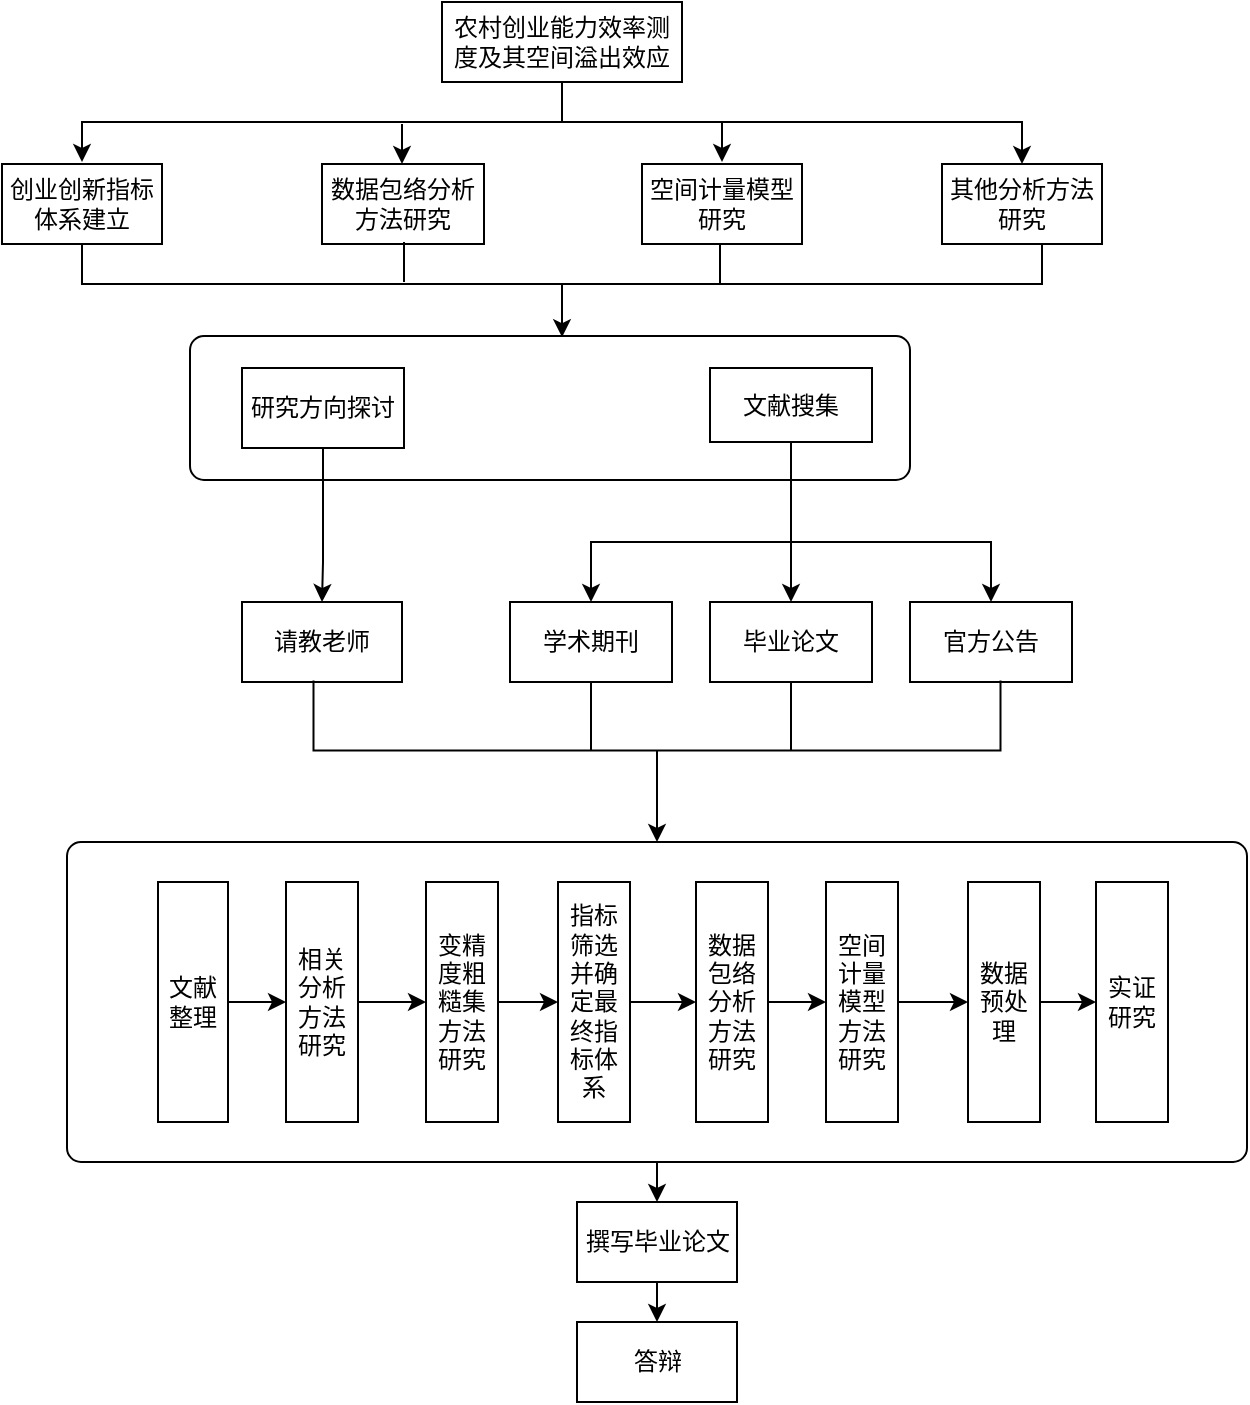 <mxfile version="16.1.0" type="github">
  <diagram name="Page-1" id="74e2e168-ea6b-b213-b513-2b3c1d86103e">
    <mxGraphModel dx="1863" dy="646" grid="0" gridSize="10" guides="1" tooltips="1" connect="1" arrows="1" fold="1" page="1" pageScale="1" pageWidth="1100" pageHeight="850" background="none" math="0" shadow="0">
      <root>
        <mxCell id="0" />
        <mxCell id="1" parent="0" />
        <mxCell id="Xg5g_UOtjmEHlMKweFGT-1" value="&lt;font style=&quot;vertical-align: inherit&quot;&gt;&lt;font style=&quot;vertical-align: inherit&quot;&gt;农村创业能力效率测度及其空间溢出效应&lt;/font&gt;&lt;/font&gt;" style="rounded=0;whiteSpace=wrap;html=1;" vertex="1" parent="1">
          <mxGeometry x="420" y="40" width="120" height="40" as="geometry" />
        </mxCell>
        <mxCell id="Xg5g_UOtjmEHlMKweFGT-3" value="" style="edgeStyle=elbowEdgeStyle;elbow=vertical;endArrow=classic;html=1;rounded=0;exitX=0.5;exitY=1;exitDx=0;exitDy=0;entryX=0.5;entryY=0;entryDx=0;entryDy=0;" edge="1" parent="1" source="Xg5g_UOtjmEHlMKweFGT-1" target="Xg5g_UOtjmEHlMKweFGT-5">
          <mxGeometry width="50" height="50" relative="1" as="geometry">
            <mxPoint x="560" y="230" as="sourcePoint" />
            <mxPoint x="720" y="110" as="targetPoint" />
            <Array as="points">
              <mxPoint x="710" y="100" />
              <mxPoint x="580" y="100" />
            </Array>
          </mxGeometry>
        </mxCell>
        <mxCell id="Xg5g_UOtjmEHlMKweFGT-4" value="" style="edgeStyle=elbowEdgeStyle;elbow=vertical;endArrow=classic;html=1;rounded=0;exitX=0.5;exitY=1;exitDx=0;exitDy=0;" edge="1" parent="1" source="Xg5g_UOtjmEHlMKweFGT-1">
          <mxGeometry width="50" height="50" relative="1" as="geometry">
            <mxPoint x="560" y="230" as="sourcePoint" />
            <mxPoint x="240" y="120" as="targetPoint" />
            <Array as="points">
              <mxPoint x="250" y="100" />
              <mxPoint x="380" y="100" />
              <mxPoint x="570" y="100" />
            </Array>
          </mxGeometry>
        </mxCell>
        <mxCell id="Xg5g_UOtjmEHlMKweFGT-5" value="&lt;font style=&quot;vertical-align: inherit&quot;&gt;&lt;font style=&quot;vertical-align: inherit&quot;&gt;其他分析方法研究&lt;/font&gt;&lt;/font&gt;" style="rounded=0;whiteSpace=wrap;html=1;" vertex="1" parent="1">
          <mxGeometry x="670" y="121" width="80" height="40" as="geometry" />
        </mxCell>
        <mxCell id="Xg5g_UOtjmEHlMKweFGT-6" value="&lt;font style=&quot;vertical-align: inherit&quot;&gt;&lt;font style=&quot;vertical-align: inherit&quot;&gt;创业创新指标体系建立&lt;/font&gt;&lt;/font&gt;" style="rounded=0;whiteSpace=wrap;html=1;" vertex="1" parent="1">
          <mxGeometry x="200" y="121" width="80" height="40" as="geometry" />
        </mxCell>
        <mxCell id="Xg5g_UOtjmEHlMKweFGT-7" value="" style="endArrow=classic;html=1;rounded=0;" edge="1" parent="1">
          <mxGeometry width="50" height="50" relative="1" as="geometry">
            <mxPoint x="400" y="101" as="sourcePoint" />
            <mxPoint x="400" y="121" as="targetPoint" />
            <Array as="points">
              <mxPoint x="400" y="111" />
            </Array>
          </mxGeometry>
        </mxCell>
        <mxCell id="Xg5g_UOtjmEHlMKweFGT-8" value="" style="endArrow=classic;html=1;rounded=0;" edge="1" parent="1">
          <mxGeometry width="50" height="50" relative="1" as="geometry">
            <mxPoint x="560" y="100" as="sourcePoint" />
            <mxPoint x="560" y="120" as="targetPoint" />
            <Array as="points">
              <mxPoint x="560" y="110" />
            </Array>
          </mxGeometry>
        </mxCell>
        <mxCell id="Xg5g_UOtjmEHlMKweFGT-9" value="数据包络分析方法研究" style="rounded=0;whiteSpace=wrap;html=1;" vertex="1" parent="1">
          <mxGeometry x="360" y="121" width="81" height="40" as="geometry" />
        </mxCell>
        <mxCell id="Xg5g_UOtjmEHlMKweFGT-10" value="&lt;font style=&quot;vertical-align: inherit&quot;&gt;&lt;font style=&quot;vertical-align: inherit&quot;&gt;空间计量模型研究&lt;/font&gt;&lt;/font&gt;" style="rounded=0;whiteSpace=wrap;html=1;" vertex="1" parent="1">
          <mxGeometry x="520" y="121" width="80" height="40" as="geometry" />
        </mxCell>
        <mxCell id="Xg5g_UOtjmEHlMKweFGT-15" style="edgeStyle=orthogonalEdgeStyle;rounded=0;orthogonalLoop=1;jettySize=auto;html=1;exitX=0.5;exitY=1;exitDx=0;exitDy=0;" edge="1" parent="1" source="Xg5g_UOtjmEHlMKweFGT-12">
          <mxGeometry relative="1" as="geometry">
            <mxPoint x="480" y="207.571" as="targetPoint" />
          </mxGeometry>
        </mxCell>
        <mxCell id="Xg5g_UOtjmEHlMKweFGT-12" value="" style="shape=partialRectangle;whiteSpace=wrap;html=1;bottom=1;right=1;left=1;top=0;fillColor=none;routingCenterX=-0.5;strokeWidth=1;" vertex="1" parent="1">
          <mxGeometry x="240" y="161" width="480" height="20" as="geometry" />
        </mxCell>
        <mxCell id="Xg5g_UOtjmEHlMKweFGT-13" value="" style="line;strokeWidth=1;html=1;rotation=-90;" vertex="1" parent="1">
          <mxGeometry x="391" y="165" width="20" height="10" as="geometry" />
        </mxCell>
        <mxCell id="Xg5g_UOtjmEHlMKweFGT-14" value="" style="line;strokeWidth=1;html=1;rotation=-90;" vertex="1" parent="1">
          <mxGeometry x="549" y="166" width="20" height="10" as="geometry" />
        </mxCell>
        <mxCell id="Xg5g_UOtjmEHlMKweFGT-27" style="edgeStyle=orthogonalEdgeStyle;rounded=0;orthogonalLoop=1;jettySize=auto;html=1;exitX=0.5;exitY=1;exitDx=0;exitDy=0;entryX=0.5;entryY=0;entryDx=0;entryDy=0;" edge="1" parent="1" source="Xg5g_UOtjmEHlMKweFGT-16" target="Xg5g_UOtjmEHlMKweFGT-32">
          <mxGeometry relative="1" as="geometry">
            <mxPoint x="430" y="340" as="targetPoint" />
            <Array as="points">
              <mxPoint x="360" y="320" />
              <mxPoint x="360" y="320" />
            </Array>
          </mxGeometry>
        </mxCell>
        <mxCell id="Xg5g_UOtjmEHlMKweFGT-16" value="研究方向探讨" style="rounded=0;whiteSpace=wrap;html=1;" vertex="1" parent="1">
          <mxGeometry x="320" y="223" width="81" height="40" as="geometry" />
        </mxCell>
        <mxCell id="Xg5g_UOtjmEHlMKweFGT-28" style="edgeStyle=orthogonalEdgeStyle;rounded=0;orthogonalLoop=1;jettySize=auto;html=1;exitX=0.5;exitY=1;exitDx=0;exitDy=0;entryX=0.5;entryY=0;entryDx=0;entryDy=0;" edge="1" parent="1" source="Xg5g_UOtjmEHlMKweFGT-17" target="Xg5g_UOtjmEHlMKweFGT-30">
          <mxGeometry relative="1" as="geometry">
            <mxPoint x="478" y="340" as="targetPoint" />
            <Array as="points">
              <mxPoint x="594" y="310" />
              <mxPoint x="495" y="310" />
            </Array>
          </mxGeometry>
        </mxCell>
        <mxCell id="Xg5g_UOtjmEHlMKweFGT-29" style="edgeStyle=orthogonalEdgeStyle;rounded=0;orthogonalLoop=1;jettySize=auto;html=1;exitX=0.5;exitY=1;exitDx=0;exitDy=0;entryX=0.5;entryY=0;entryDx=0;entryDy=0;" edge="1" parent="1" source="Xg5g_UOtjmEHlMKweFGT-17" target="Xg5g_UOtjmEHlMKweFGT-31">
          <mxGeometry relative="1" as="geometry">
            <mxPoint x="614" y="340" as="targetPoint" />
            <Array as="points">
              <mxPoint x="595" y="290" />
              <mxPoint x="595" y="290" />
            </Array>
          </mxGeometry>
        </mxCell>
        <mxCell id="Xg5g_UOtjmEHlMKweFGT-36" style="edgeStyle=orthogonalEdgeStyle;rounded=0;orthogonalLoop=1;jettySize=auto;html=1;exitX=0.5;exitY=1;exitDx=0;exitDy=0;entryX=0.5;entryY=0;entryDx=0;entryDy=0;" edge="1" parent="1" source="Xg5g_UOtjmEHlMKweFGT-17" target="Xg5g_UOtjmEHlMKweFGT-37">
          <mxGeometry relative="1" as="geometry">
            <mxPoint x="704" y="350" as="targetPoint" />
            <Array as="points">
              <mxPoint x="594" y="310" />
              <mxPoint x="695" y="310" />
            </Array>
          </mxGeometry>
        </mxCell>
        <mxCell id="Xg5g_UOtjmEHlMKweFGT-17" value="文献搜集" style="rounded=0;whiteSpace=wrap;html=1;" vertex="1" parent="1">
          <mxGeometry x="554" y="223" width="81" height="37" as="geometry" />
        </mxCell>
        <mxCell id="Xg5g_UOtjmEHlMKweFGT-18" value="" style="rounded=1;whiteSpace=wrap;html=1;absoluteArcSize=1;arcSize=14;strokeWidth=1;fillColor=none;" vertex="1" parent="1">
          <mxGeometry x="294" y="207" width="360" height="72" as="geometry" />
        </mxCell>
        <mxCell id="Xg5g_UOtjmEHlMKweFGT-30" value="学术期刊" style="rounded=0;whiteSpace=wrap;html=1;" vertex="1" parent="1">
          <mxGeometry x="454" y="340" width="81" height="40" as="geometry" />
        </mxCell>
        <mxCell id="Xg5g_UOtjmEHlMKweFGT-31" value="毕业论文" style="rounded=0;whiteSpace=wrap;html=1;" vertex="1" parent="1">
          <mxGeometry x="554" y="340" width="81" height="40" as="geometry" />
        </mxCell>
        <mxCell id="Xg5g_UOtjmEHlMKweFGT-32" value="请教老师" style="rounded=0;whiteSpace=wrap;html=1;" vertex="1" parent="1">
          <mxGeometry x="320" y="340" width="80" height="40" as="geometry" />
        </mxCell>
        <mxCell id="Xg5g_UOtjmEHlMKweFGT-37" value="官方公告" style="rounded=0;whiteSpace=wrap;html=1;" vertex="1" parent="1">
          <mxGeometry x="654" y="340" width="81" height="40" as="geometry" />
        </mxCell>
        <mxCell id="Xg5g_UOtjmEHlMKweFGT-87" style="edgeStyle=none;rounded=0;orthogonalLoop=1;jettySize=auto;html=1;exitX=0;exitY=0.5;exitDx=0;exitDy=0;exitPerimeter=0;" edge="1" parent="1" source="Xg5g_UOtjmEHlMKweFGT-40" target="Xg5g_UOtjmEHlMKweFGT-84">
          <mxGeometry relative="1" as="geometry" />
        </mxCell>
        <mxCell id="Xg5g_UOtjmEHlMKweFGT-40" value="" style="strokeWidth=1;html=1;shape=mxgraph.flowchart.annotation_1;align=left;pointerEvents=1;fillColor=none;rotation=-90;" vertex="1" parent="1">
          <mxGeometry x="510" y="225" width="35" height="343.5" as="geometry" />
        </mxCell>
        <mxCell id="Xg5g_UOtjmEHlMKweFGT-43" value="" style="line;strokeWidth=1;html=1;rotation=-90;" vertex="1" parent="1">
          <mxGeometry x="477.25" y="392" width="34.5" height="10" as="geometry" />
        </mxCell>
        <mxCell id="Xg5g_UOtjmEHlMKweFGT-44" value="" style="line;strokeWidth=1;html=1;rotation=-90;" vertex="1" parent="1">
          <mxGeometry x="577.25" y="392" width="34.5" height="10" as="geometry" />
        </mxCell>
        <mxCell id="Xg5g_UOtjmEHlMKweFGT-50" style="edgeStyle=none;rounded=0;orthogonalLoop=1;jettySize=auto;html=1;exitX=0.5;exitY=1;exitDx=0;exitDy=0;entryX=0.5;entryY=0;entryDx=0;entryDy=0;" edge="1" parent="1" source="Xg5g_UOtjmEHlMKweFGT-48" target="Xg5g_UOtjmEHlMKweFGT-49">
          <mxGeometry relative="1" as="geometry" />
        </mxCell>
        <mxCell id="Xg5g_UOtjmEHlMKweFGT-48" value="&lt;font style=&quot;vertical-align: inherit&quot;&gt;&lt;font style=&quot;vertical-align: inherit&quot;&gt;撰写毕业论文&lt;/font&gt;&lt;/font&gt;" style="rounded=0;whiteSpace=wrap;html=1;" vertex="1" parent="1">
          <mxGeometry x="487.5" y="640" width="80" height="40" as="geometry" />
        </mxCell>
        <mxCell id="Xg5g_UOtjmEHlMKweFGT-49" value="&lt;font style=&quot;vertical-align: inherit&quot;&gt;&lt;font style=&quot;vertical-align: inherit&quot;&gt;答辩&lt;/font&gt;&lt;/font&gt;" style="rounded=0;whiteSpace=wrap;html=1;" vertex="1" parent="1">
          <mxGeometry x="487.5" y="700" width="80" height="40" as="geometry" />
        </mxCell>
        <mxCell id="Xg5g_UOtjmEHlMKweFGT-78" style="edgeStyle=none;rounded=0;orthogonalLoop=1;jettySize=auto;html=1;exitX=1;exitY=0.5;exitDx=0;exitDy=0;entryX=0;entryY=0.5;entryDx=0;entryDy=0;" edge="1" parent="1" source="Xg5g_UOtjmEHlMKweFGT-56" target="Xg5g_UOtjmEHlMKweFGT-69">
          <mxGeometry relative="1" as="geometry" />
        </mxCell>
        <mxCell id="Xg5g_UOtjmEHlMKweFGT-56" value="相关分析方法研究" style="rounded=0;whiteSpace=wrap;html=1;" vertex="1" parent="1">
          <mxGeometry x="342" y="480" width="36" height="120" as="geometry" />
        </mxCell>
        <mxCell id="Xg5g_UOtjmEHlMKweFGT-61" style="edgeStyle=none;rounded=0;orthogonalLoop=1;jettySize=auto;html=1;exitX=1;exitY=0.5;exitDx=0;exitDy=0;entryX=0;entryY=0.5;entryDx=0;entryDy=0;" edge="1" parent="1" source="Xg5g_UOtjmEHlMKweFGT-57" target="Xg5g_UOtjmEHlMKweFGT-56">
          <mxGeometry relative="1" as="geometry" />
        </mxCell>
        <mxCell id="Xg5g_UOtjmEHlMKweFGT-57" value="文献整理" style="rounded=0;whiteSpace=wrap;html=1;" vertex="1" parent="1">
          <mxGeometry x="278" y="480" width="35" height="120" as="geometry" />
        </mxCell>
        <mxCell id="Xg5g_UOtjmEHlMKweFGT-79" style="edgeStyle=none;rounded=0;orthogonalLoop=1;jettySize=auto;html=1;exitX=1;exitY=0.5;exitDx=0;exitDy=0;" edge="1" parent="1" source="Xg5g_UOtjmEHlMKweFGT-69" target="Xg5g_UOtjmEHlMKweFGT-70">
          <mxGeometry relative="1" as="geometry" />
        </mxCell>
        <mxCell id="Xg5g_UOtjmEHlMKweFGT-69" value="变精度粗糙集方法研究" style="rounded=0;whiteSpace=wrap;html=1;" vertex="1" parent="1">
          <mxGeometry x="412" y="480" width="36" height="120" as="geometry" />
        </mxCell>
        <mxCell id="Xg5g_UOtjmEHlMKweFGT-80" style="edgeStyle=none;rounded=0;orthogonalLoop=1;jettySize=auto;html=1;exitX=1;exitY=0.5;exitDx=0;exitDy=0;entryX=0;entryY=0.5;entryDx=0;entryDy=0;" edge="1" parent="1" source="Xg5g_UOtjmEHlMKweFGT-70" target="Xg5g_UOtjmEHlMKweFGT-73">
          <mxGeometry relative="1" as="geometry" />
        </mxCell>
        <mxCell id="Xg5g_UOtjmEHlMKweFGT-70" value="指标筛选并确定最终指标体系" style="rounded=0;whiteSpace=wrap;html=1;" vertex="1" parent="1">
          <mxGeometry x="478" y="480" width="36" height="120" as="geometry" />
        </mxCell>
        <mxCell id="Xg5g_UOtjmEHlMKweFGT-83" style="edgeStyle=none;rounded=0;orthogonalLoop=1;jettySize=auto;html=1;exitX=1;exitY=0.5;exitDx=0;exitDy=0;entryX=0;entryY=0.5;entryDx=0;entryDy=0;" edge="1" parent="1" source="Xg5g_UOtjmEHlMKweFGT-72" target="Xg5g_UOtjmEHlMKweFGT-75">
          <mxGeometry relative="1" as="geometry" />
        </mxCell>
        <mxCell id="Xg5g_UOtjmEHlMKweFGT-72" value="数据预处理" style="rounded=0;whiteSpace=wrap;html=1;" vertex="1" parent="1">
          <mxGeometry x="683" y="480" width="36" height="120" as="geometry" />
        </mxCell>
        <mxCell id="Xg5g_UOtjmEHlMKweFGT-81" style="edgeStyle=none;rounded=0;orthogonalLoop=1;jettySize=auto;html=1;exitX=1;exitY=0.5;exitDx=0;exitDy=0;entryX=0;entryY=0.5;entryDx=0;entryDy=0;" edge="1" parent="1" source="Xg5g_UOtjmEHlMKweFGT-73" target="Xg5g_UOtjmEHlMKweFGT-74">
          <mxGeometry relative="1" as="geometry" />
        </mxCell>
        <mxCell id="Xg5g_UOtjmEHlMKweFGT-73" value="数据包络分析方法研究" style="rounded=0;whiteSpace=wrap;html=1;" vertex="1" parent="1">
          <mxGeometry x="547" y="480" width="36" height="120" as="geometry" />
        </mxCell>
        <mxCell id="Xg5g_UOtjmEHlMKweFGT-82" style="edgeStyle=none;rounded=0;orthogonalLoop=1;jettySize=auto;html=1;exitX=1;exitY=0.5;exitDx=0;exitDy=0;" edge="1" parent="1" source="Xg5g_UOtjmEHlMKweFGT-74" target="Xg5g_UOtjmEHlMKweFGT-72">
          <mxGeometry relative="1" as="geometry" />
        </mxCell>
        <mxCell id="Xg5g_UOtjmEHlMKweFGT-74" value="空间计量模型方法研究" style="rounded=0;whiteSpace=wrap;html=1;" vertex="1" parent="1">
          <mxGeometry x="612" y="480" width="36" height="120" as="geometry" />
        </mxCell>
        <mxCell id="Xg5g_UOtjmEHlMKweFGT-75" value="实证研究" style="rounded=0;whiteSpace=wrap;html=1;" vertex="1" parent="1">
          <mxGeometry x="747" y="480" width="36" height="120" as="geometry" />
        </mxCell>
        <mxCell id="Xg5g_UOtjmEHlMKweFGT-85" style="edgeStyle=none;rounded=0;orthogonalLoop=1;jettySize=auto;html=1;exitX=0.5;exitY=1;exitDx=0;exitDy=0;entryX=0.5;entryY=0;entryDx=0;entryDy=0;" edge="1" parent="1" source="Xg5g_UOtjmEHlMKweFGT-84" target="Xg5g_UOtjmEHlMKweFGT-48">
          <mxGeometry relative="1" as="geometry" />
        </mxCell>
        <mxCell id="Xg5g_UOtjmEHlMKweFGT-84" value="" style="rounded=1;whiteSpace=wrap;html=1;absoluteArcSize=1;arcSize=14;strokeWidth=1;fillColor=none;" vertex="1" parent="1">
          <mxGeometry x="232.5" y="460" width="590" height="160" as="geometry" />
        </mxCell>
      </root>
    </mxGraphModel>
  </diagram>
</mxfile>
